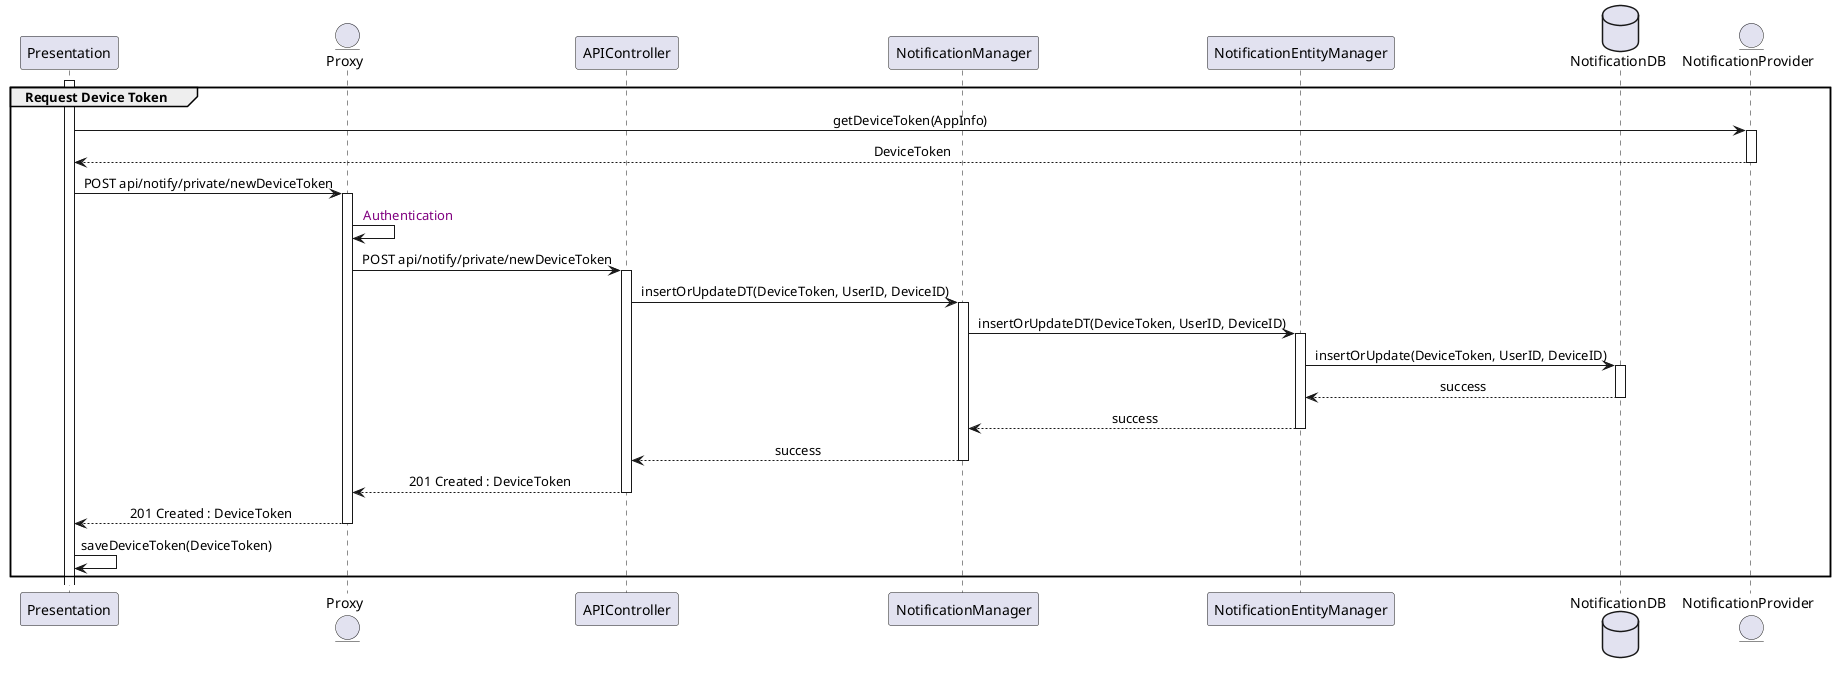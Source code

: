@startuml 
skinparam sequenceMessageAlign center

participant Presentation
entity Proxy
participant APIController
participant NotificationManager
participant NotificationEntityManager
database NotificationDB
entity NotificationProvider

activate Presentation
group Request Device Token
Presentation -> NotificationProvider : getDeviceToken(AppInfo)
activate NotificationProvider
NotificationProvider --> Presentation : DeviceToken
deactivate NotificationProvider
Presentation -> Proxy : POST api/notify/private/newDeviceToken
activate Proxy
Proxy -> Proxy : <color:purple> Authentication
Proxy -> APIController : POST api/notify/private/newDeviceToken
activate APIController
APIController -> NotificationManager : insertOrUpdateDT(DeviceToken, UserID, DeviceID)
activate NotificationManager
NotificationManager -> NotificationEntityManager : insertOrUpdateDT(DeviceToken, UserID, DeviceID)
activate NotificationEntityManager
NotificationEntityManager -> NotificationDB : insertOrUpdate(DeviceToken, UserID, DeviceID)
activate NotificationDB
NotificationDB --> NotificationEntityManager : success
deactivate NotificationDB
NotificationEntityManager --> NotificationManager : success
deactivate NotificationEntityManager
NotificationManager --> APIController : success
deactivate NotificationManager
APIController --> Proxy : 201 Created : DeviceToken
deactivate APIController
Proxy --> Presentation : 201 Created : DeviceToken
deactivate Proxy
Presentation -> Presentation : saveDeviceToken(DeviceToken)
end

@enduml